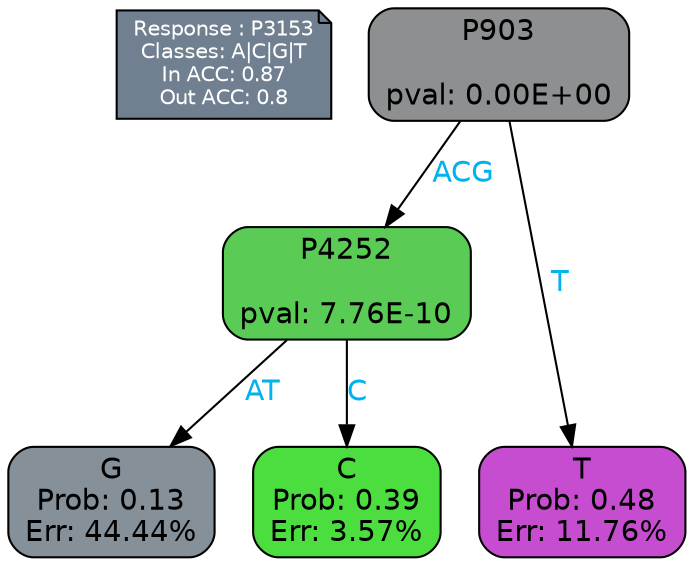 digraph Tree {
node [shape=box, style="filled, rounded", color="black", fontname=helvetica] ;
graph [ranksep=equally, splines=polylines, bgcolor=transparent, dpi=600] ;
edge [fontname=helvetica] ;
LEGEND [label="Response : P3153
Classes: A|C|G|T
In ACC: 0.87
Out ACC: 0.8
",shape=note,align=left,style=filled,fillcolor="slategray",fontcolor="white",fontsize=10];1 [label="P903

pval: 0.00E+00", fillcolor="#8d8f90"] ;
2 [label="P4252

pval: 7.76E-10", fillcolor="#5acb54"] ;
3 [label="G
Prob: 0.13
Err: 44.44%", fillcolor="#859098"] ;
4 [label="C
Prob: 0.39
Err: 3.57%", fillcolor="#4cde3f"] ;
5 [label="T
Prob: 0.48
Err: 11.76%", fillcolor="#c64dd0"] ;
1 -> 2 [label="ACG",fontcolor=deepskyblue2] ;
1 -> 5 [label="T",fontcolor=deepskyblue2] ;
2 -> 3 [label="AT",fontcolor=deepskyblue2] ;
2 -> 4 [label="C",fontcolor=deepskyblue2] ;
{rank = same; 3;4;5;}{rank = same; LEGEND;1;}}